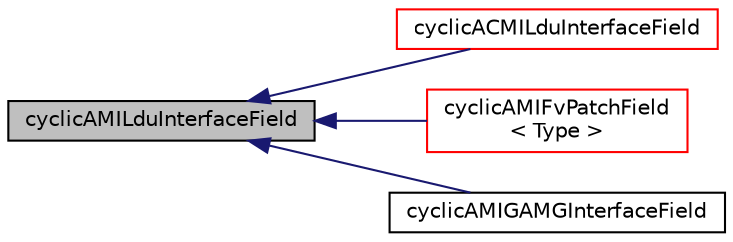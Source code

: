 digraph "cyclicAMILduInterfaceField"
{
  bgcolor="transparent";
  edge [fontname="Helvetica",fontsize="10",labelfontname="Helvetica",labelfontsize="10"];
  node [fontname="Helvetica",fontsize="10",shape=record];
  rankdir="LR";
  Node0 [label="cyclicAMILduInterfaceField",height=0.2,width=0.4,color="black", fillcolor="grey75", style="filled", fontcolor="black"];
  Node0 -> Node1 [dir="back",color="midnightblue",fontsize="10",style="solid",fontname="Helvetica"];
  Node1 [label="cyclicACMILduInterfaceField",height=0.2,width=0.4,color="red",URL="$a26045.html",tooltip="Abstract base class for cyclic ACMI coupled interfaces. "];
  Node0 -> Node4 [dir="back",color="midnightblue",fontsize="10",style="solid",fontname="Helvetica"];
  Node4 [label="cyclicAMIFvPatchField\l\< Type \>",height=0.2,width=0.4,color="red",URL="$a22809.html",tooltip="This boundary condition enforces a cyclic condition between a pair of boundaries, whereby communicati..."];
  Node0 -> Node10 [dir="back",color="midnightblue",fontsize="10",style="solid",fontname="Helvetica"];
  Node10 [label="cyclicAMIGAMGInterfaceField",height=0.2,width=0.4,color="black",URL="$a26029.html",tooltip="GAMG agglomerated cyclic interface field. "];
}

